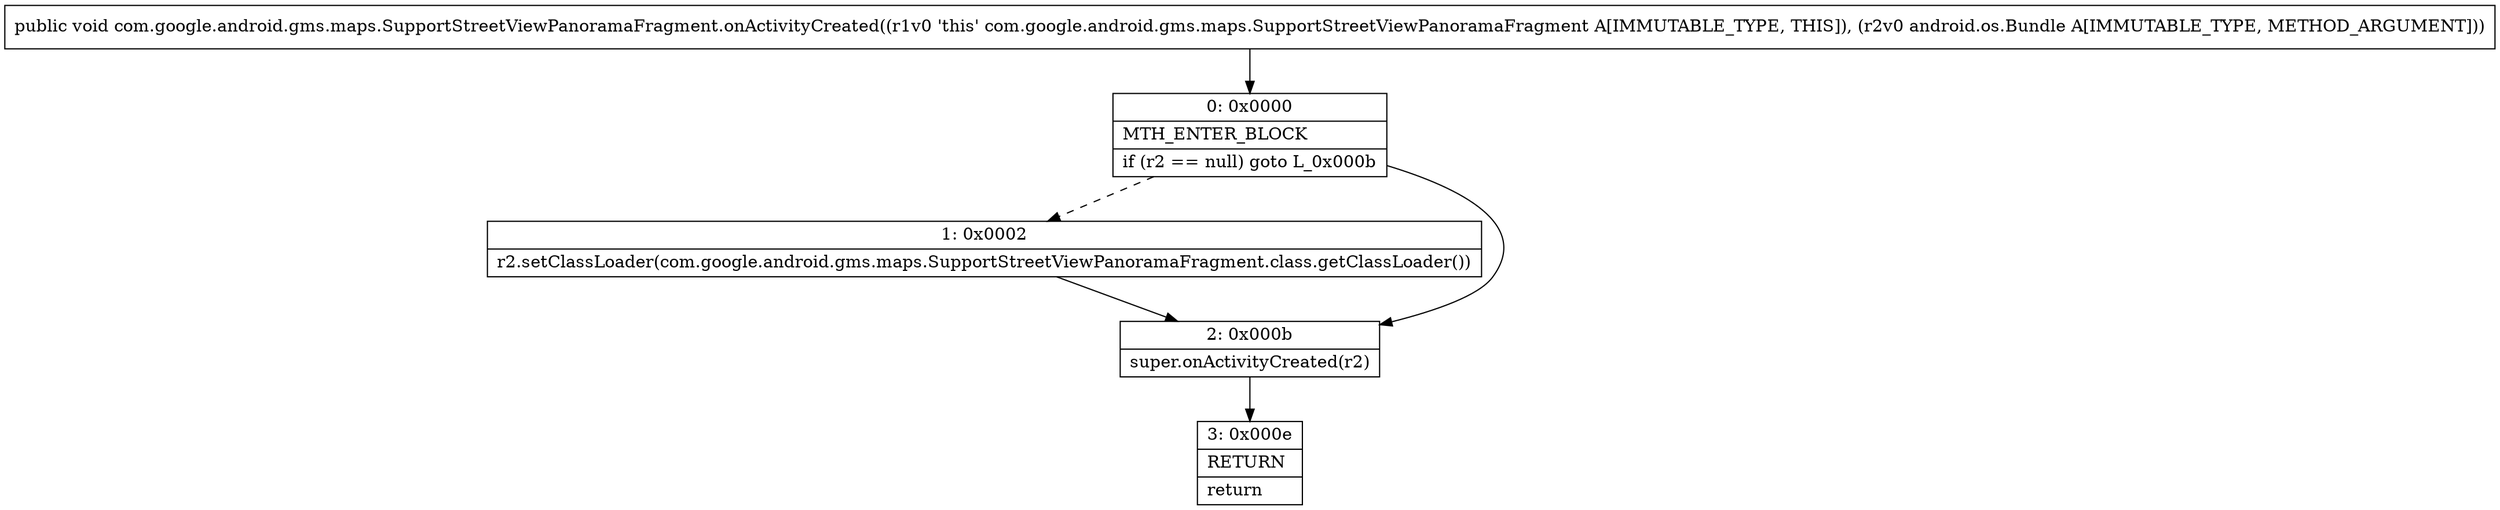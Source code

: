 digraph "CFG forcom.google.android.gms.maps.SupportStreetViewPanoramaFragment.onActivityCreated(Landroid\/os\/Bundle;)V" {
Node_0 [shape=record,label="{0\:\ 0x0000|MTH_ENTER_BLOCK\l|if (r2 == null) goto L_0x000b\l}"];
Node_1 [shape=record,label="{1\:\ 0x0002|r2.setClassLoader(com.google.android.gms.maps.SupportStreetViewPanoramaFragment.class.getClassLoader())\l}"];
Node_2 [shape=record,label="{2\:\ 0x000b|super.onActivityCreated(r2)\l}"];
Node_3 [shape=record,label="{3\:\ 0x000e|RETURN\l|return\l}"];
MethodNode[shape=record,label="{public void com.google.android.gms.maps.SupportStreetViewPanoramaFragment.onActivityCreated((r1v0 'this' com.google.android.gms.maps.SupportStreetViewPanoramaFragment A[IMMUTABLE_TYPE, THIS]), (r2v0 android.os.Bundle A[IMMUTABLE_TYPE, METHOD_ARGUMENT])) }"];
MethodNode -> Node_0;
Node_0 -> Node_1[style=dashed];
Node_0 -> Node_2;
Node_1 -> Node_2;
Node_2 -> Node_3;
}

